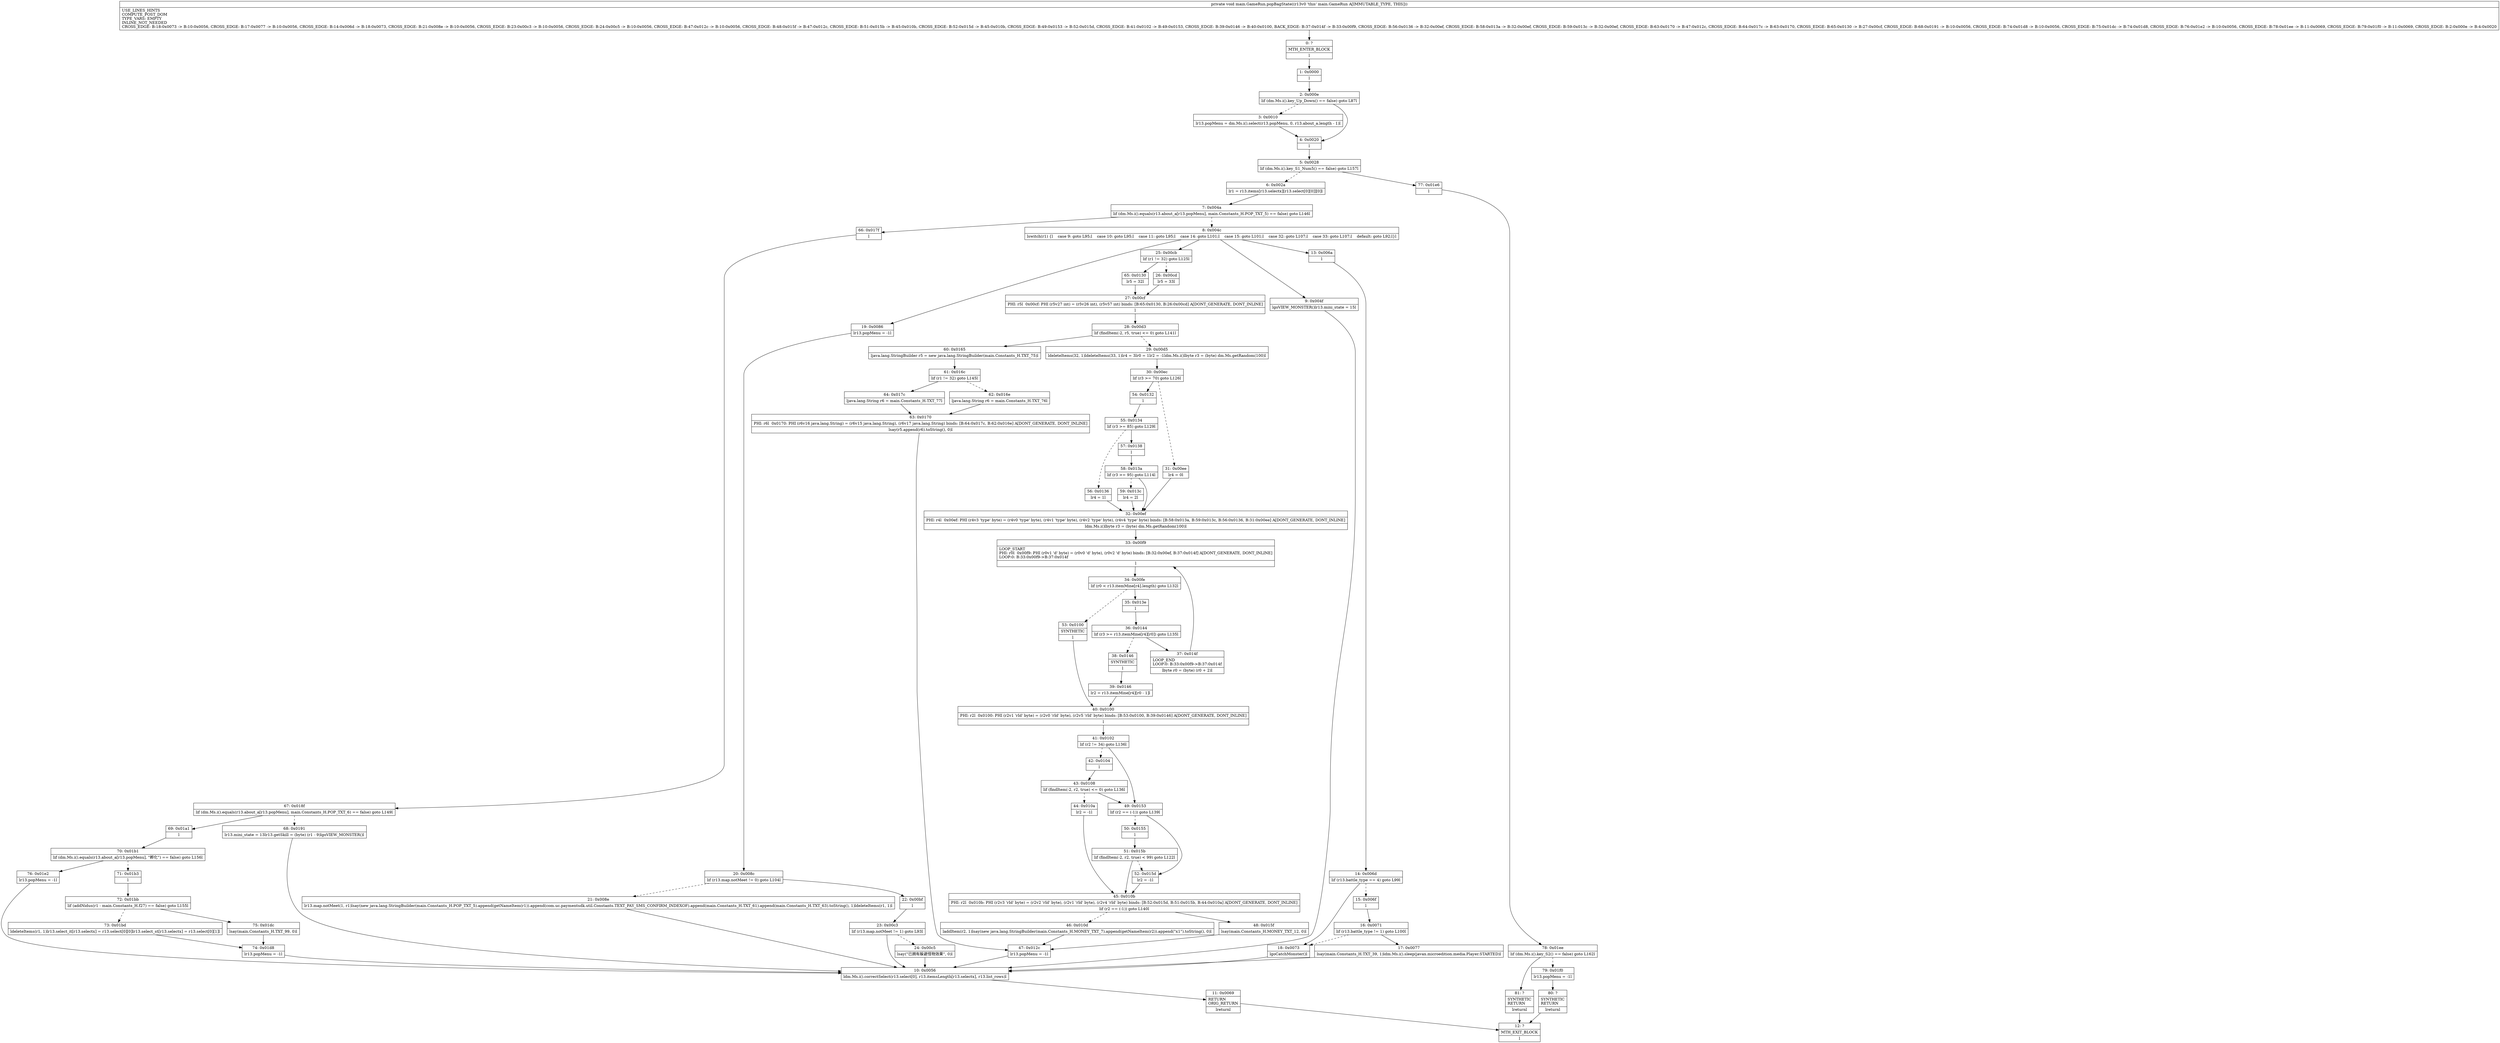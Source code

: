 digraph "CFG formain.GameRun.popBagState()V" {
Node_0 [shape=record,label="{0\:\ ?|MTH_ENTER_BLOCK\l|l}"];
Node_1 [shape=record,label="{1\:\ 0x0000|l}"];
Node_2 [shape=record,label="{2\:\ 0x000e|lif (dm.Ms.i().key_Up_Down() == false) goto L87l}"];
Node_3 [shape=record,label="{3\:\ 0x0010|lr13.popMenu = dm.Ms.i().select(r13.popMenu, 0, r13.about_a.length \- 1)l}"];
Node_4 [shape=record,label="{4\:\ 0x0020|l}"];
Node_5 [shape=record,label="{5\:\ 0x0028|lif (dm.Ms.i().key_S1_Num5() == false) goto L157l}"];
Node_6 [shape=record,label="{6\:\ 0x002a|lr1 = r13.items[r13.selectx][r13.select[0][0]][0]l}"];
Node_7 [shape=record,label="{7\:\ 0x004a|lif (dm.Ms.i().equals(r13.about_a[r13.popMenu], main.Constants_H.POP_TXT_5) == false) goto L146l}"];
Node_8 [shape=record,label="{8\:\ 0x004c|lswitch(r1) \{l    case 9: goto L95;l    case 10: goto L95;l    case 11: goto L95;l    case 14: goto L101;l    case 15: goto L101;l    case 32: goto L107;l    case 33: goto L107;l    default: goto L92;l\}l}"];
Node_9 [shape=record,label="{9\:\ 0x004f|lgoVIEW_MONSTER()lr13.mini_state = 15l}"];
Node_10 [shape=record,label="{10\:\ 0x0056|ldm.Ms.i().correctSelect(r13.select[0], r13.itemsLength[r13.selectx], r13.list_rows)l}"];
Node_11 [shape=record,label="{11\:\ 0x0069|RETURN\lORIG_RETURN\l|lreturnl}"];
Node_12 [shape=record,label="{12\:\ ?|MTH_EXIT_BLOCK\l|l}"];
Node_13 [shape=record,label="{13\:\ 0x006a|l}"];
Node_14 [shape=record,label="{14\:\ 0x006d|lif (r13.battle_type == 4) goto L99l}"];
Node_15 [shape=record,label="{15\:\ 0x006f|l}"];
Node_16 [shape=record,label="{16\:\ 0x0071|lif (r13.battle_type != 1) goto L100l}"];
Node_17 [shape=record,label="{17\:\ 0x0077|lsay(main.Constants_H.TXT_39, 1)ldm.Ms.i().sleep(javax.microedition.media.Player.STARTED)l}"];
Node_18 [shape=record,label="{18\:\ 0x0073|lgoCatchMonster()l}"];
Node_19 [shape=record,label="{19\:\ 0x0086|lr13.popMenu = \-1l}"];
Node_20 [shape=record,label="{20\:\ 0x008c|lif (r13.map.notMeet != 0) goto L104l}"];
Node_21 [shape=record,label="{21\:\ 0x008e|lr13.map.notMeet(1, r1)lsay(new java.lang.StringBuilder(main.Constants_H.POP_TXT_5).append(getNameItem(r1)).append(com.uc.paymentsdk.util.Constants.TEXT_PAY_SMS_CONFIRM_INDEXOF).append(main.Constants_H.TXT_61).append(main.Constants_H.TXT_63).toString(), 1)ldeleteItems(r1, 1)l}"];
Node_22 [shape=record,label="{22\:\ 0x00bf|l}"];
Node_23 [shape=record,label="{23\:\ 0x00c3|lif (r13.map.notMeet != 1) goto L93l}"];
Node_24 [shape=record,label="{24\:\ 0x00c5|lsay(\"已拥有躲避怪物效果\", 0)l}"];
Node_25 [shape=record,label="{25\:\ 0x00cb|lif (r1 != 32) goto L125l}"];
Node_26 [shape=record,label="{26\:\ 0x00cd|lr5 = 33l}"];
Node_27 [shape=record,label="{27\:\ 0x00cf|PHI: r5l  0x00cf: PHI (r5v27 int) = (r5v26 int), (r5v57 int) binds: [B:65:0x0130, B:26:0x00cd] A[DONT_GENERATE, DONT_INLINE]\l|l}"];
Node_28 [shape=record,label="{28\:\ 0x00d3|lif (findItem(\-2, r5, true) \<= 0) goto L141l}"];
Node_29 [shape=record,label="{29\:\ 0x00d5|ldeleteItems(32, 1)ldeleteItems(33, 1)lr4 = 3lr0 = 1lr2 = \-1ldm.Ms.i()lbyte r3 = (byte) dm.Ms.getRandom(100)l}"];
Node_30 [shape=record,label="{30\:\ 0x00ec|lif (r3 \>= 70) goto L126l}"];
Node_31 [shape=record,label="{31\:\ 0x00ee|lr4 = 0l}"];
Node_32 [shape=record,label="{32\:\ 0x00ef|PHI: r4l  0x00ef: PHI (r4v3 'type' byte) = (r4v0 'type' byte), (r4v1 'type' byte), (r4v2 'type' byte), (r4v4 'type' byte) binds: [B:58:0x013a, B:59:0x013c, B:56:0x0136, B:31:0x00ee] A[DONT_GENERATE, DONT_INLINE]\l|ldm.Ms.i()lbyte r3 = (byte) dm.Ms.getRandom(100)l}"];
Node_33 [shape=record,label="{33\:\ 0x00f9|LOOP_START\lPHI: r0l  0x00f9: PHI (r0v1 'd' byte) = (r0v0 'd' byte), (r0v2 'd' byte) binds: [B:32:0x00ef, B:37:0x014f] A[DONT_GENERATE, DONT_INLINE]\lLOOP:0: B:33:0x00f9\-\>B:37:0x014f\l|l}"];
Node_34 [shape=record,label="{34\:\ 0x00fe|lif (r0 \< r13.itemMine[r4].length) goto L132l}"];
Node_35 [shape=record,label="{35\:\ 0x013e|l}"];
Node_36 [shape=record,label="{36\:\ 0x0144|lif (r3 \>= r13.itemMine[r4][r0]) goto L135l}"];
Node_37 [shape=record,label="{37\:\ 0x014f|LOOP_END\lLOOP:0: B:33:0x00f9\-\>B:37:0x014f\l|lbyte r0 = (byte) (r0 + 2)l}"];
Node_38 [shape=record,label="{38\:\ 0x0146|SYNTHETIC\l|l}"];
Node_39 [shape=record,label="{39\:\ 0x0146|lr2 = r13.itemMine[r4][r0 \- 1]l}"];
Node_40 [shape=record,label="{40\:\ 0x0100|PHI: r2l  0x0100: PHI (r2v1 'rId' byte) = (r2v0 'rId' byte), (r2v5 'rId' byte) binds: [B:53:0x0100, B:39:0x0146] A[DONT_GENERATE, DONT_INLINE]\l|l}"];
Node_41 [shape=record,label="{41\:\ 0x0102|lif (r2 != 34) goto L136l}"];
Node_42 [shape=record,label="{42\:\ 0x0104|l}"];
Node_43 [shape=record,label="{43\:\ 0x0108|lif (findItem(\-2, r2, true) \<= 0) goto L136l}"];
Node_44 [shape=record,label="{44\:\ 0x010a|lr2 = \-1l}"];
Node_45 [shape=record,label="{45\:\ 0x010b|PHI: r2l  0x010b: PHI (r2v3 'rId' byte) = (r2v2 'rId' byte), (r2v1 'rId' byte), (r2v4 'rId' byte) binds: [B:52:0x015d, B:51:0x015b, B:44:0x010a] A[DONT_GENERATE, DONT_INLINE]\l|lif (r2 == (\-1)) goto L140l}"];
Node_46 [shape=record,label="{46\:\ 0x010d|laddItem(r2, 1)lsay(new java.lang.StringBuilder(main.Constants_H.MONEY_TXT_7).append(getNameItem(r2)).append(\"x1\").toString(), 0)l}"];
Node_47 [shape=record,label="{47\:\ 0x012c|lr13.popMenu = \-1l}"];
Node_48 [shape=record,label="{48\:\ 0x015f|lsay(main.Constants_H.MONEY_TXT_12, 0)l}"];
Node_49 [shape=record,label="{49\:\ 0x0153|lif (r2 == (\-1)) goto L139l}"];
Node_50 [shape=record,label="{50\:\ 0x0155|l}"];
Node_51 [shape=record,label="{51\:\ 0x015b|lif (findItem(\-2, r2, true) \< 99) goto L122l}"];
Node_52 [shape=record,label="{52\:\ 0x015d|lr2 = \-1l}"];
Node_53 [shape=record,label="{53\:\ 0x0100|SYNTHETIC\l|l}"];
Node_54 [shape=record,label="{54\:\ 0x0132|l}"];
Node_55 [shape=record,label="{55\:\ 0x0134|lif (r3 \>= 85) goto L129l}"];
Node_56 [shape=record,label="{56\:\ 0x0136|lr4 = 1l}"];
Node_57 [shape=record,label="{57\:\ 0x0138|l}"];
Node_58 [shape=record,label="{58\:\ 0x013a|lif (r3 \>= 95) goto L114l}"];
Node_59 [shape=record,label="{59\:\ 0x013c|lr4 = 2l}"];
Node_60 [shape=record,label="{60\:\ 0x0165|ljava.lang.StringBuilder r5 = new java.lang.StringBuilder(main.Constants_H.TXT_75)l}"];
Node_61 [shape=record,label="{61\:\ 0x016c|lif (r1 != 32) goto L145l}"];
Node_62 [shape=record,label="{62\:\ 0x016e|ljava.lang.String r6 = main.Constants_H.TXT_76l}"];
Node_63 [shape=record,label="{63\:\ 0x0170|PHI: r6l  0x0170: PHI (r6v16 java.lang.String) = (r6v15 java.lang.String), (r6v17 java.lang.String) binds: [B:64:0x017c, B:62:0x016e] A[DONT_GENERATE, DONT_INLINE]\l|lsay(r5.append(r6).toString(), 0)l}"];
Node_64 [shape=record,label="{64\:\ 0x017c|ljava.lang.String r6 = main.Constants_H.TXT_77l}"];
Node_65 [shape=record,label="{65\:\ 0x0130|lr5 = 32l}"];
Node_66 [shape=record,label="{66\:\ 0x017f|l}"];
Node_67 [shape=record,label="{67\:\ 0x018f|lif (dm.Ms.i().equals(r13.about_a[r13.popMenu], main.Constants_H.POP_TXT_6) == false) goto L149l}"];
Node_68 [shape=record,label="{68\:\ 0x0191|lr13.mini_state = 13lr13.getSkill = (byte) (r1 \- 9)lgoVIEW_MONSTER()l}"];
Node_69 [shape=record,label="{69\:\ 0x01a1|l}"];
Node_70 [shape=record,label="{70\:\ 0x01b1|lif (dm.Ms.i().equals(r13.about_a[r13.popMenu], \"孵化\") == false) goto L156l}"];
Node_71 [shape=record,label="{71\:\ 0x01b3|l}"];
Node_72 [shape=record,label="{72\:\ 0x01bb|lif (addNidus(r1 \- main.Constants_H.f27) == false) goto L155l}"];
Node_73 [shape=record,label="{73\:\ 0x01bd|ldeleteItems(r1, 1)lr13.select_it[r13.selectx] = r13.select[0][0]lr13.select_st[r13.selectx] = r13.select[0][1]l}"];
Node_74 [shape=record,label="{74\:\ 0x01d8|lr13.popMenu = \-1l}"];
Node_75 [shape=record,label="{75\:\ 0x01dc|lsay(main.Constants_H.TXT_99, 0)l}"];
Node_76 [shape=record,label="{76\:\ 0x01e2|lr13.popMenu = \-1l}"];
Node_77 [shape=record,label="{77\:\ 0x01e6|l}"];
Node_78 [shape=record,label="{78\:\ 0x01ee|lif (dm.Ms.i().key_S2() == false) goto L162l}"];
Node_79 [shape=record,label="{79\:\ 0x01f0|lr13.popMenu = \-1l}"];
Node_80 [shape=record,label="{80\:\ ?|SYNTHETIC\lRETURN\l|lreturnl}"];
Node_81 [shape=record,label="{81\:\ ?|SYNTHETIC\lRETURN\l|lreturnl}"];
MethodNode[shape=record,label="{private void main.GameRun.popBagState((r13v0 'this' main.GameRun A[IMMUTABLE_TYPE, THIS]))  | USE_LINES_HINTS\lCOMPUTE_POST_DOM\lTYPE_VARS: EMPTY\lINLINE_NOT_NEEDED\lCROSS_EDGE: B:18:0x0073 \-\> B:10:0x0056, CROSS_EDGE: B:17:0x0077 \-\> B:10:0x0056, CROSS_EDGE: B:14:0x006d \-\> B:18:0x0073, CROSS_EDGE: B:21:0x008e \-\> B:10:0x0056, CROSS_EDGE: B:23:0x00c3 \-\> B:10:0x0056, CROSS_EDGE: B:24:0x00c5 \-\> B:10:0x0056, CROSS_EDGE: B:47:0x012c \-\> B:10:0x0056, CROSS_EDGE: B:48:0x015f \-\> B:47:0x012c, CROSS_EDGE: B:51:0x015b \-\> B:45:0x010b, CROSS_EDGE: B:52:0x015d \-\> B:45:0x010b, CROSS_EDGE: B:49:0x0153 \-\> B:52:0x015d, CROSS_EDGE: B:41:0x0102 \-\> B:49:0x0153, CROSS_EDGE: B:39:0x0146 \-\> B:40:0x0100, BACK_EDGE: B:37:0x014f \-\> B:33:0x00f9, CROSS_EDGE: B:56:0x0136 \-\> B:32:0x00ef, CROSS_EDGE: B:58:0x013a \-\> B:32:0x00ef, CROSS_EDGE: B:59:0x013c \-\> B:32:0x00ef, CROSS_EDGE: B:63:0x0170 \-\> B:47:0x012c, CROSS_EDGE: B:64:0x017c \-\> B:63:0x0170, CROSS_EDGE: B:65:0x0130 \-\> B:27:0x00cf, CROSS_EDGE: B:68:0x0191 \-\> B:10:0x0056, CROSS_EDGE: B:74:0x01d8 \-\> B:10:0x0056, CROSS_EDGE: B:75:0x01dc \-\> B:74:0x01d8, CROSS_EDGE: B:76:0x01e2 \-\> B:10:0x0056, CROSS_EDGE: B:78:0x01ee \-\> B:11:0x0069, CROSS_EDGE: B:79:0x01f0 \-\> B:11:0x0069, CROSS_EDGE: B:2:0x000e \-\> B:4:0x0020\l}"];
MethodNode -> Node_0;
Node_0 -> Node_1;
Node_1 -> Node_2;
Node_2 -> Node_3[style=dashed];
Node_2 -> Node_4;
Node_3 -> Node_4;
Node_4 -> Node_5;
Node_5 -> Node_6[style=dashed];
Node_5 -> Node_77;
Node_6 -> Node_7;
Node_7 -> Node_8[style=dashed];
Node_7 -> Node_66;
Node_8 -> Node_9;
Node_8 -> Node_13;
Node_8 -> Node_19;
Node_8 -> Node_25;
Node_9 -> Node_10;
Node_10 -> Node_11;
Node_11 -> Node_12;
Node_13 -> Node_14;
Node_14 -> Node_15[style=dashed];
Node_14 -> Node_18;
Node_15 -> Node_16;
Node_16 -> Node_18[style=dashed];
Node_16 -> Node_17;
Node_17 -> Node_10;
Node_18 -> Node_10;
Node_19 -> Node_20;
Node_20 -> Node_21[style=dashed];
Node_20 -> Node_22;
Node_21 -> Node_10;
Node_22 -> Node_23;
Node_23 -> Node_10;
Node_23 -> Node_24[style=dashed];
Node_24 -> Node_10;
Node_25 -> Node_26[style=dashed];
Node_25 -> Node_65;
Node_26 -> Node_27;
Node_27 -> Node_28;
Node_28 -> Node_29[style=dashed];
Node_28 -> Node_60;
Node_29 -> Node_30;
Node_30 -> Node_31[style=dashed];
Node_30 -> Node_54;
Node_31 -> Node_32;
Node_32 -> Node_33;
Node_33 -> Node_34;
Node_34 -> Node_35;
Node_34 -> Node_53[style=dashed];
Node_35 -> Node_36;
Node_36 -> Node_37;
Node_36 -> Node_38[style=dashed];
Node_37 -> Node_33;
Node_38 -> Node_39;
Node_39 -> Node_40;
Node_40 -> Node_41;
Node_41 -> Node_42[style=dashed];
Node_41 -> Node_49;
Node_42 -> Node_43;
Node_43 -> Node_44[style=dashed];
Node_43 -> Node_49;
Node_44 -> Node_45;
Node_45 -> Node_46[style=dashed];
Node_45 -> Node_48;
Node_46 -> Node_47;
Node_47 -> Node_10;
Node_48 -> Node_47;
Node_49 -> Node_50[style=dashed];
Node_49 -> Node_52;
Node_50 -> Node_51;
Node_51 -> Node_45;
Node_51 -> Node_52[style=dashed];
Node_52 -> Node_45;
Node_53 -> Node_40;
Node_54 -> Node_55;
Node_55 -> Node_56[style=dashed];
Node_55 -> Node_57;
Node_56 -> Node_32;
Node_57 -> Node_58;
Node_58 -> Node_32;
Node_58 -> Node_59[style=dashed];
Node_59 -> Node_32;
Node_60 -> Node_61;
Node_61 -> Node_62[style=dashed];
Node_61 -> Node_64;
Node_62 -> Node_63;
Node_63 -> Node_47;
Node_64 -> Node_63;
Node_65 -> Node_27;
Node_66 -> Node_67;
Node_67 -> Node_68[style=dashed];
Node_67 -> Node_69;
Node_68 -> Node_10;
Node_69 -> Node_70;
Node_70 -> Node_71[style=dashed];
Node_70 -> Node_76;
Node_71 -> Node_72;
Node_72 -> Node_73[style=dashed];
Node_72 -> Node_75;
Node_73 -> Node_74;
Node_74 -> Node_10;
Node_75 -> Node_74;
Node_76 -> Node_10;
Node_77 -> Node_78;
Node_78 -> Node_79[style=dashed];
Node_78 -> Node_81;
Node_79 -> Node_80;
Node_80 -> Node_12;
Node_81 -> Node_12;
}

